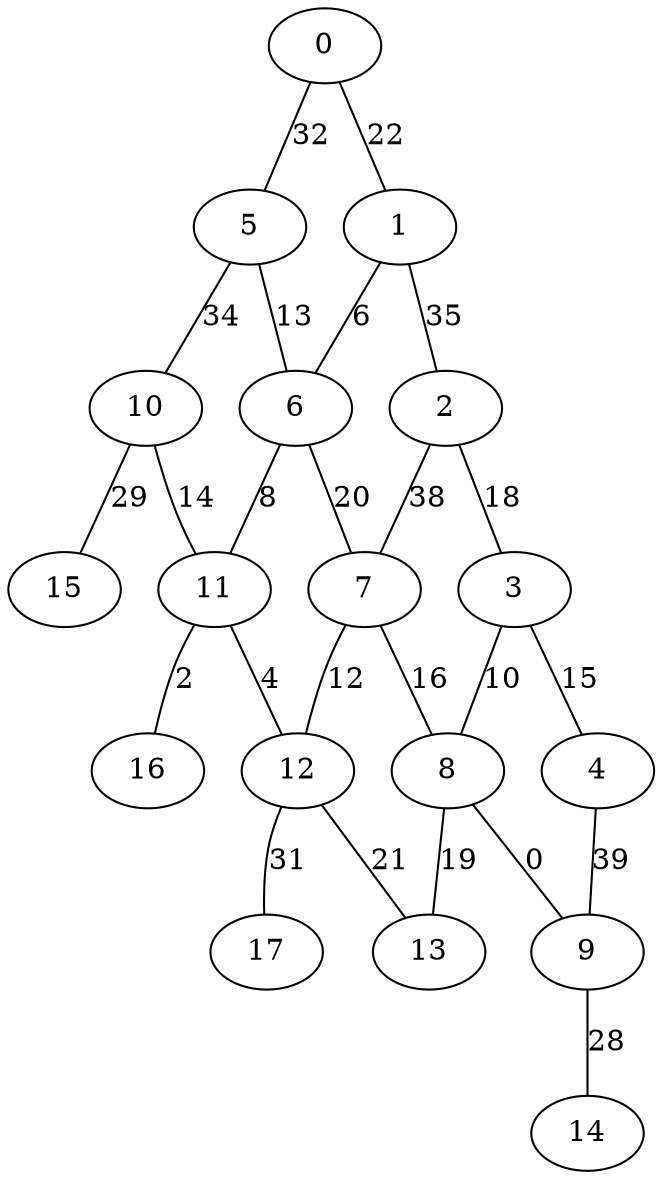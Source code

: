 graph {
    0 -- 5 [label= 32];
    0 -- 1 [label= 22];
    1 -- 6 [label= 6];
    1 -- 2 [label= 35];
    2 -- 7 [label= 38];
    2 -- 3 [label= 18];
    3 -- 8 [label= 10];
    3 -- 4 [label= 15];
    4 -- 9 [label= 39];
    5 -- 10 [label= 34];
    5 -- 6 [label= 13];
    6 -- 11 [label= 8];
    6 -- 7 [label= 20];
    7 -- 12 [label= 12];
    7 -- 8 [label= 16];
    8 -- 13 [label= 19];
    8 -- 9 [label= 0];
    9 -- 14 [label= 28];
    10 -- 15 [label= 29];
    10 -- 11 [label= 14];
    11 -- 16 [label= 2];
    11 -- 12 [label= 4];
    12 -- 17 [label= 31];
    12 -- 13 [label= 21];
}
